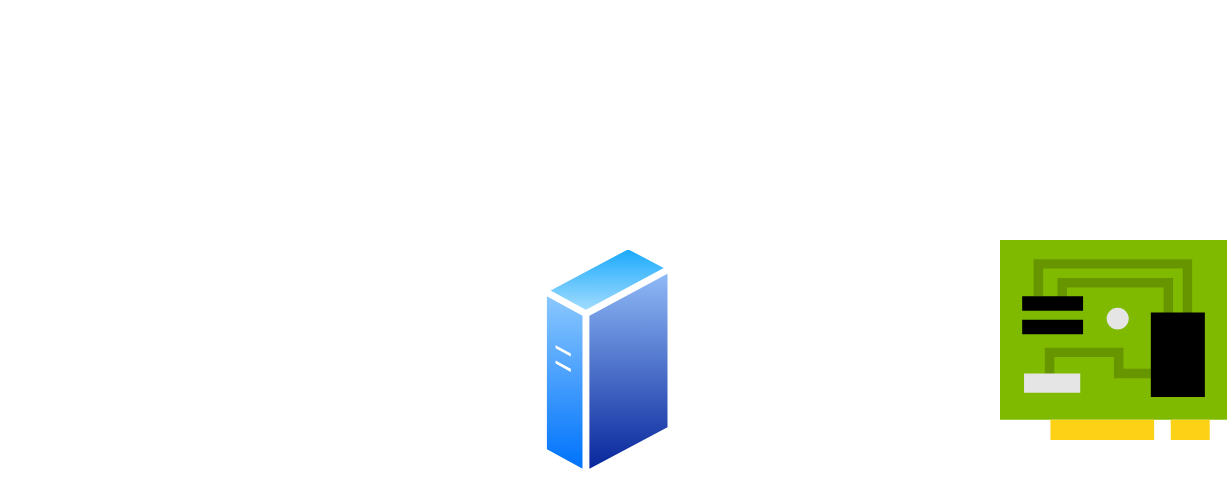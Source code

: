 <mxfile version="13.1.1" type="device"><diagram id="ccr60XViaujSddV-6fgV" name="Page-1"><mxGraphModel dx="1038" dy="499" grid="1" gridSize="10" guides="1" tooltips="1" connect="1" arrows="1" fold="1" page="1" pageScale="1" pageWidth="827" pageHeight="1169" math="0" shadow="0"><root><mxCell id="0"/><mxCell id="1" parent="0"/><mxCell id="tvV33zF81JeQPg16rlaW-1" value="" style="shape=image;html=1;verticalAlign=top;verticalLabelPosition=bottom;labelBackgroundColor=#ffffff;imageAspect=0;aspect=fixed;image=https://cdn0.iconfinder.com/data/icons/emoji-3-5/64/hand_phone_smartphone-128.png" vertex="1" parent="1"><mxGeometry x="160" y="280" width="120" height="120" as="geometry"/></mxCell><mxCell id="tvV33zF81JeQPg16rlaW-2" value="" style="aspect=fixed;perimeter=ellipsePerimeter;html=1;align=center;shadow=0;dashed=0;spacingTop=3;image;image=img/lib/active_directory/generic_server.svg;" vertex="1" parent="1"><mxGeometry x="430" y="280" width="67.2" height="120" as="geometry"/></mxCell><mxCell id="tvV33zF81JeQPg16rlaW-9" value="" style="shape=image;html=1;verticalAlign=top;verticalLabelPosition=bottom;labelBackgroundColor=#ffffff;imageAspect=0;aspect=fixed;image=https://cdn2.iconfinder.com/data/icons/rental-icon/240/wifi-128.png" vertex="1" parent="1"><mxGeometry x="423.6" y="160" width="80" height="80" as="geometry"/></mxCell><mxCell id="tvV33zF81JeQPg16rlaW-17" value="" style="shape=image;html=1;verticalAlign=top;verticalLabelPosition=bottom;labelBackgroundColor=#ffffff;imageAspect=0;aspect=fixed;image=https://cdn0.iconfinder.com/data/icons/super-mono-basic/red/arrow-left_basic_red.png" vertex="1" parent="1"><mxGeometry x="320" y="280" width="40" height="40" as="geometry"/></mxCell><mxCell id="tvV33zF81JeQPg16rlaW-18" value="" style="shape=image;html=1;verticalAlign=top;verticalLabelPosition=bottom;labelBackgroundColor=#ffffff;imageAspect=0;aspect=fixed;image=https://cdn0.iconfinder.com/data/icons/super-mono-basic/blue/arrow-right_basic_blue.png" vertex="1" parent="1"><mxGeometry x="320" y="360" width="40" height="40" as="geometry"/></mxCell><mxCell id="tvV33zF81JeQPg16rlaW-19" value="" style="aspect=fixed;html=1;points=[];align=center;image;fontSize=12;image=img/lib/mscae/NetworkInterfaceCard.svg;direction=south;rotation=0;" vertex="1" parent="1"><mxGeometry x="660" y="280" width="113.6" height="100" as="geometry"/></mxCell><mxCell id="tvV33zF81JeQPg16rlaW-22" value="" style="shape=image;html=1;verticalAlign=top;verticalLabelPosition=bottom;labelBackgroundColor=#ffffff;imageAspect=0;aspect=fixed;image=https://cdn0.iconfinder.com/data/icons/super-mono-basic/red/arrow-left_basic_red.png" vertex="1" parent="1"><mxGeometry x="560" y="280" width="40" height="40" as="geometry"/></mxCell><mxCell id="tvV33zF81JeQPg16rlaW-23" value="" style="shape=image;html=1;verticalAlign=top;verticalLabelPosition=bottom;labelBackgroundColor=#ffffff;imageAspect=0;aspect=fixed;image=https://cdn0.iconfinder.com/data/icons/super-mono-basic/blue/arrow-right_basic_blue.png" vertex="1" parent="1"><mxGeometry x="560" y="360" width="40" height="40" as="geometry"/></mxCell></root></mxGraphModel></diagram></mxfile>